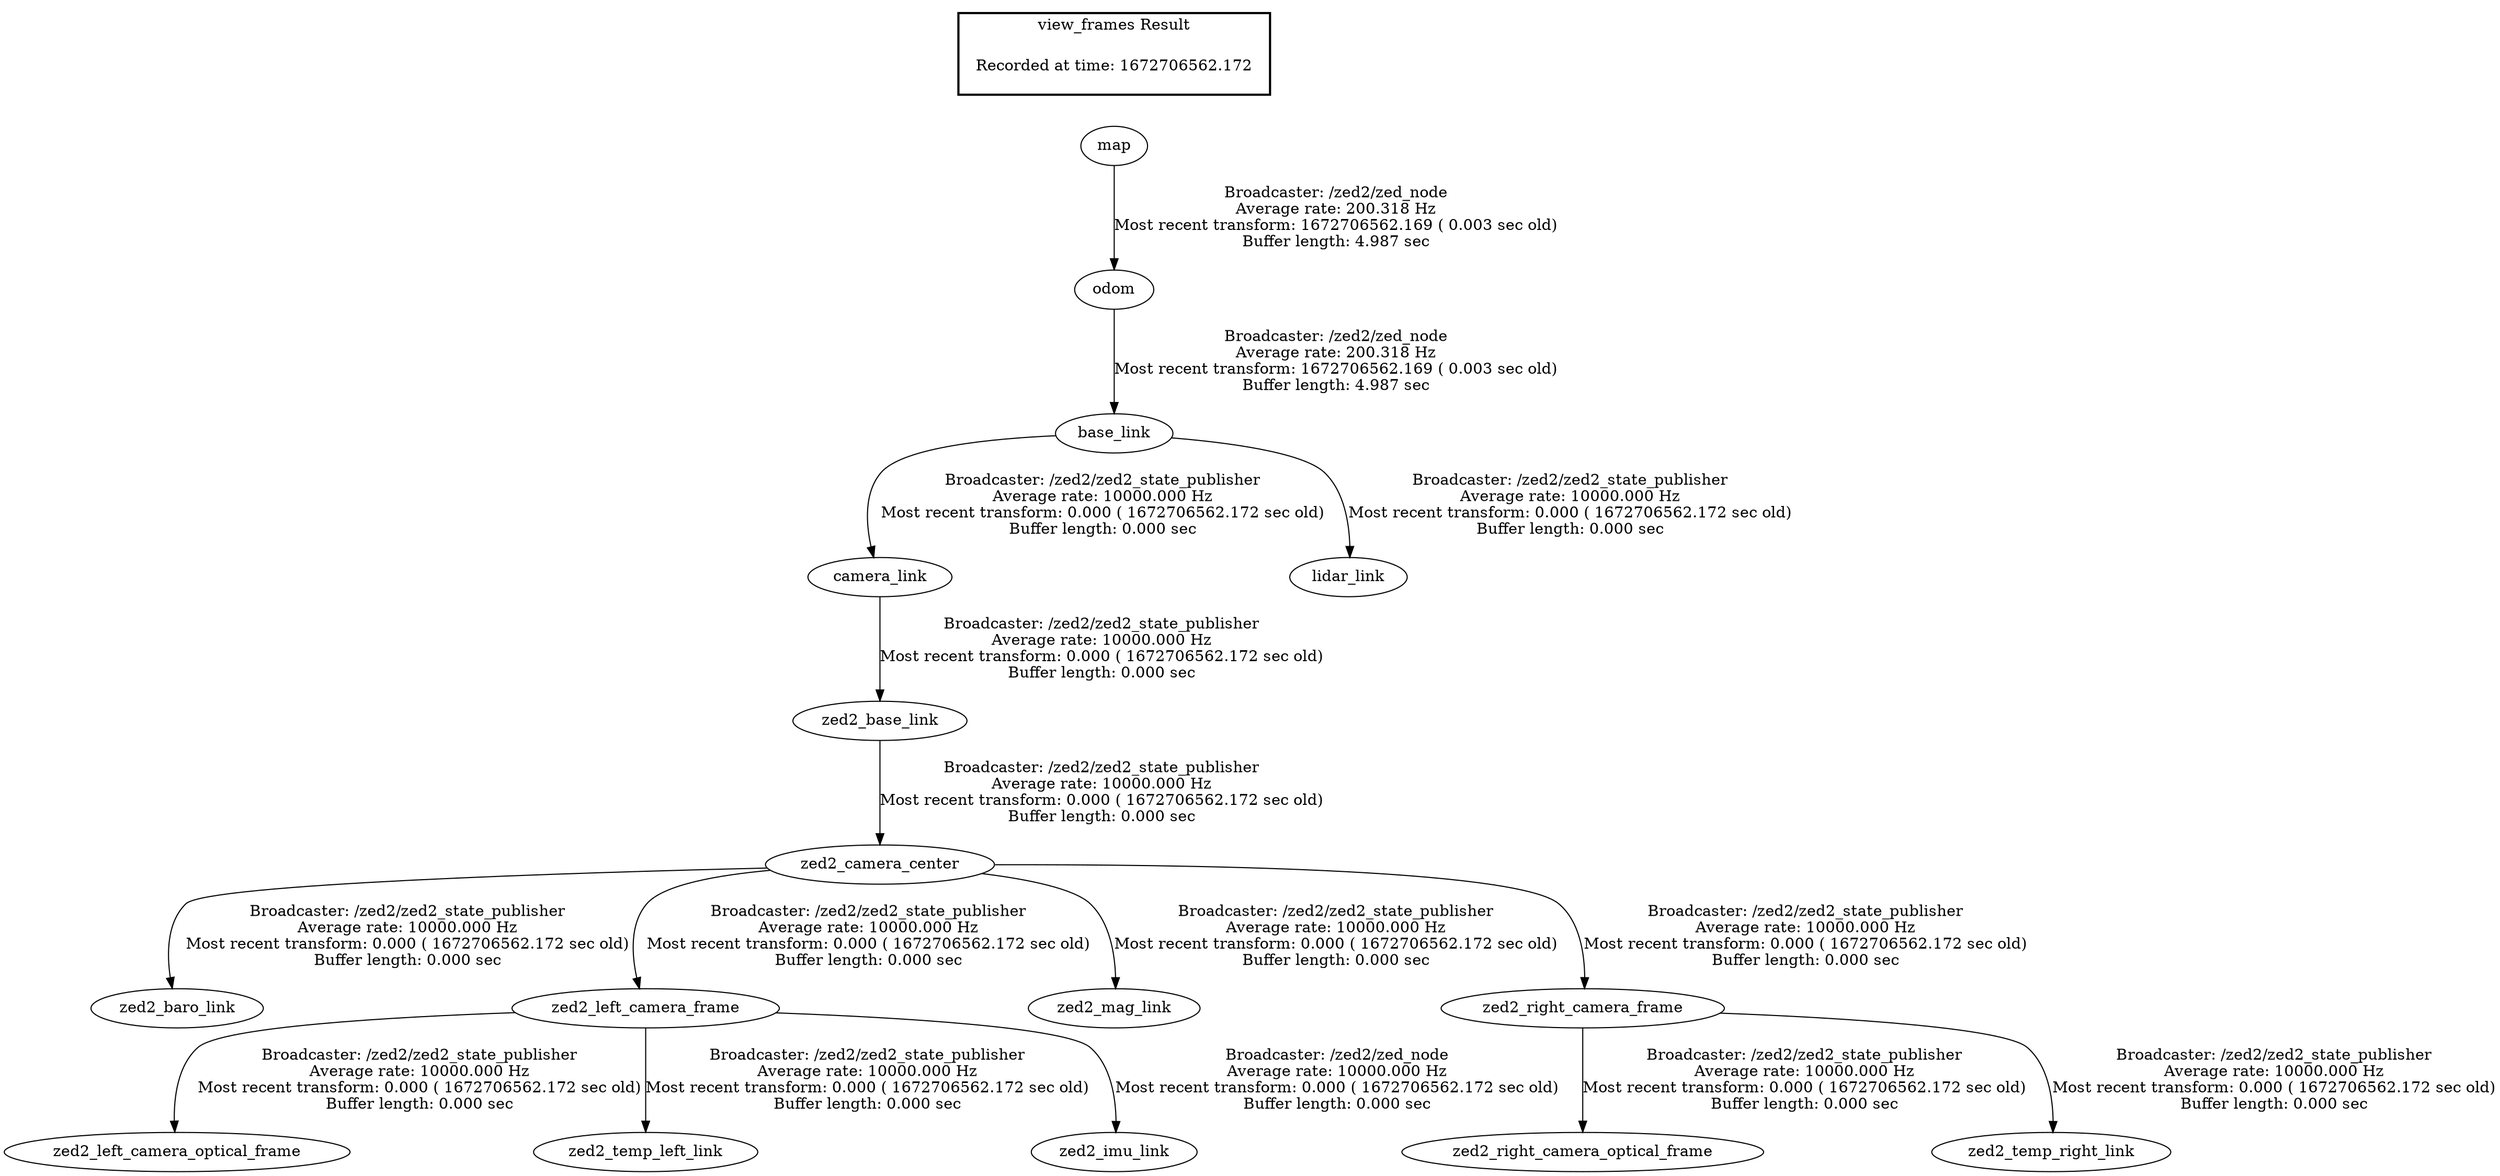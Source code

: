 digraph G {
"base_link" -> "camera_link"[label="Broadcaster: /zed2/zed2_state_publisher\nAverage rate: 10000.000 Hz\nMost recent transform: 0.000 ( 1672706562.172 sec old)\nBuffer length: 0.000 sec\n"];
"odom" -> "base_link"[label="Broadcaster: /zed2/zed_node\nAverage rate: 200.318 Hz\nMost recent transform: 1672706562.169 ( 0.003 sec old)\nBuffer length: 4.987 sec\n"];
"base_link" -> "lidar_link"[label="Broadcaster: /zed2/zed2_state_publisher\nAverage rate: 10000.000 Hz\nMost recent transform: 0.000 ( 1672706562.172 sec old)\nBuffer length: 0.000 sec\n"];
"zed2_camera_center" -> "zed2_baro_link"[label="Broadcaster: /zed2/zed2_state_publisher\nAverage rate: 10000.000 Hz\nMost recent transform: 0.000 ( 1672706562.172 sec old)\nBuffer length: 0.000 sec\n"];
"zed2_base_link" -> "zed2_camera_center"[label="Broadcaster: /zed2/zed2_state_publisher\nAverage rate: 10000.000 Hz\nMost recent transform: 0.000 ( 1672706562.172 sec old)\nBuffer length: 0.000 sec\n"];
"camera_link" -> "zed2_base_link"[label="Broadcaster: /zed2/zed2_state_publisher\nAverage rate: 10000.000 Hz\nMost recent transform: 0.000 ( 1672706562.172 sec old)\nBuffer length: 0.000 sec\n"];
"zed2_camera_center" -> "zed2_left_camera_frame"[label="Broadcaster: /zed2/zed2_state_publisher\nAverage rate: 10000.000 Hz\nMost recent transform: 0.000 ( 1672706562.172 sec old)\nBuffer length: 0.000 sec\n"];
"zed2_left_camera_frame" -> "zed2_left_camera_optical_frame"[label="Broadcaster: /zed2/zed2_state_publisher\nAverage rate: 10000.000 Hz\nMost recent transform: 0.000 ( 1672706562.172 sec old)\nBuffer length: 0.000 sec\n"];
"zed2_camera_center" -> "zed2_mag_link"[label="Broadcaster: /zed2/zed2_state_publisher\nAverage rate: 10000.000 Hz\nMost recent transform: 0.000 ( 1672706562.172 sec old)\nBuffer length: 0.000 sec\n"];
"zed2_camera_center" -> "zed2_right_camera_frame"[label="Broadcaster: /zed2/zed2_state_publisher\nAverage rate: 10000.000 Hz\nMost recent transform: 0.000 ( 1672706562.172 sec old)\nBuffer length: 0.000 sec\n"];
"zed2_right_camera_frame" -> "zed2_right_camera_optical_frame"[label="Broadcaster: /zed2/zed2_state_publisher\nAverage rate: 10000.000 Hz\nMost recent transform: 0.000 ( 1672706562.172 sec old)\nBuffer length: 0.000 sec\n"];
"zed2_left_camera_frame" -> "zed2_temp_left_link"[label="Broadcaster: /zed2/zed2_state_publisher\nAverage rate: 10000.000 Hz\nMost recent transform: 0.000 ( 1672706562.172 sec old)\nBuffer length: 0.000 sec\n"];
"zed2_right_camera_frame" -> "zed2_temp_right_link"[label="Broadcaster: /zed2/zed2_state_publisher\nAverage rate: 10000.000 Hz\nMost recent transform: 0.000 ( 1672706562.172 sec old)\nBuffer length: 0.000 sec\n"];
"zed2_left_camera_frame" -> "zed2_imu_link"[label="Broadcaster: /zed2/zed_node\nAverage rate: 10000.000 Hz\nMost recent transform: 0.000 ( 1672706562.172 sec old)\nBuffer length: 0.000 sec\n"];
"map" -> "odom"[label="Broadcaster: /zed2/zed_node\nAverage rate: 200.318 Hz\nMost recent transform: 1672706562.169 ( 0.003 sec old)\nBuffer length: 4.987 sec\n"];
edge [style=invis];
 subgraph cluster_legend { style=bold; color=black; label ="view_frames Result";
"Recorded at time: 1672706562.172"[ shape=plaintext ] ;
 }->"map";
}